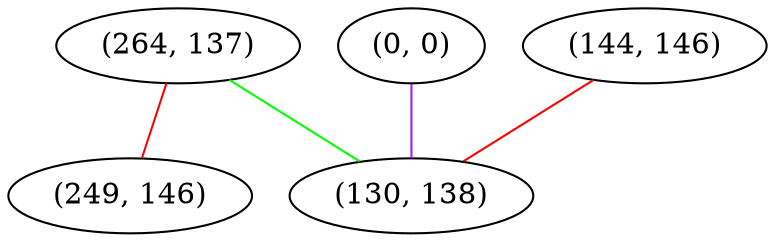 graph "" {
"(264, 137)";
"(249, 146)";
"(0, 0)";
"(144, 146)";
"(130, 138)";
"(264, 137)" -- "(249, 146)"  [color=red, key=0, weight=1];
"(264, 137)" -- "(130, 138)"  [color=green, key=0, weight=2];
"(0, 0)" -- "(130, 138)"  [color=purple, key=0, weight=4];
"(144, 146)" -- "(130, 138)"  [color=red, key=0, weight=1];
}
